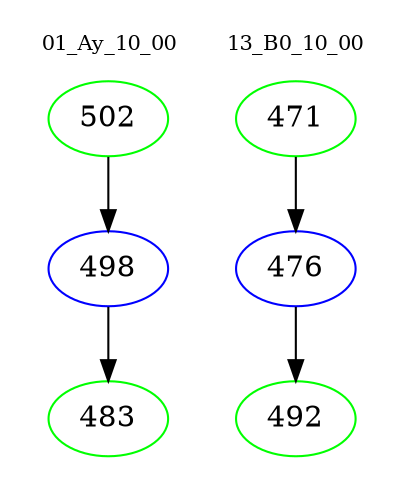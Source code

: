 digraph{
subgraph cluster_0 {
color = white
label = "01_Ay_10_00";
fontsize=10;
T0_502 [label="502", color="green"]
T0_502 -> T0_498 [color="black"]
T0_498 [label="498", color="blue"]
T0_498 -> T0_483 [color="black"]
T0_483 [label="483", color="green"]
}
subgraph cluster_1 {
color = white
label = "13_B0_10_00";
fontsize=10;
T1_471 [label="471", color="green"]
T1_471 -> T1_476 [color="black"]
T1_476 [label="476", color="blue"]
T1_476 -> T1_492 [color="black"]
T1_492 [label="492", color="green"]
}
}
